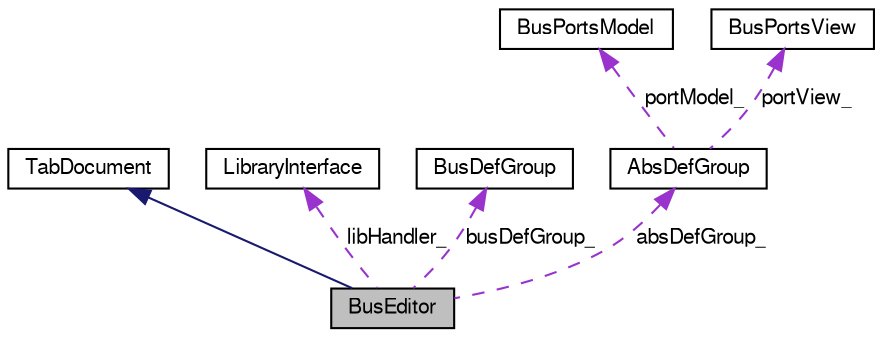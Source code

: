 digraph G
{
  bgcolor="transparent";
  edge [fontname="FreeSans",fontsize=10,labelfontname="FreeSans",labelfontsize=10];
  node [fontname="FreeSans",fontsize=10,shape=record];
  Node1 [label="BusEditor",height=0.2,width=0.4,color="black", fillcolor="grey75", style="filled" fontcolor="black"];
  Node2 -> Node1 [dir=back,color="midnightblue",fontsize=10,style="solid",fontname="FreeSans"];
  Node2 [label="TabDocument",height=0.2,width=0.4,color="black",URL="$class_tab_document.html",tooltip="TabDocument class."];
  Node3 -> Node1 [dir=back,color="darkorchid3",fontsize=10,style="dashed",label="libHandler_",fontname="FreeSans"];
  Node3 [label="LibraryInterface",height=0.2,width=0.4,color="black",URL="$class_library_interface.html",tooltip="LibraryInterface defines an interface to operate the IP-Xact-library."];
  Node4 -> Node1 [dir=back,color="darkorchid3",fontsize=10,style="dashed",label="busDefGroup_",fontname="FreeSans"];
  Node4 [label="BusDefGroup",height=0.2,width=0.4,color="black",URL="$class_bus_def_group.html",tooltip="BusDefGroup contains elements to set the settings for the bus definition."];
  Node5 -> Node1 [dir=back,color="darkorchid3",fontsize=10,style="dashed",label="absDefGroup_",fontname="FreeSans"];
  Node5 [label="AbsDefGroup",height=0.2,width=0.4,color="black",URL="$class_abs_def_group.html"];
  Node6 -> Node5 [dir=back,color="darkorchid3",fontsize=10,style="dashed",label="portModel_",fontname="FreeSans"];
  Node6 [label="BusPortsModel",height=0.2,width=0.4,color="black",URL="$class_bus_ports_model.html",tooltip="Model to provide the signals of abstraction definition for editing."];
  Node7 -> Node5 [dir=back,color="darkorchid3",fontsize=10,style="dashed",label="portView_",fontname="FreeSans"];
  Node7 [label="BusPortsView",height=0.2,width=0.4,color="black",URL="$class_bus_ports_view.html",tooltip="The view that displays the contents of the BusPortsModel."];
}
